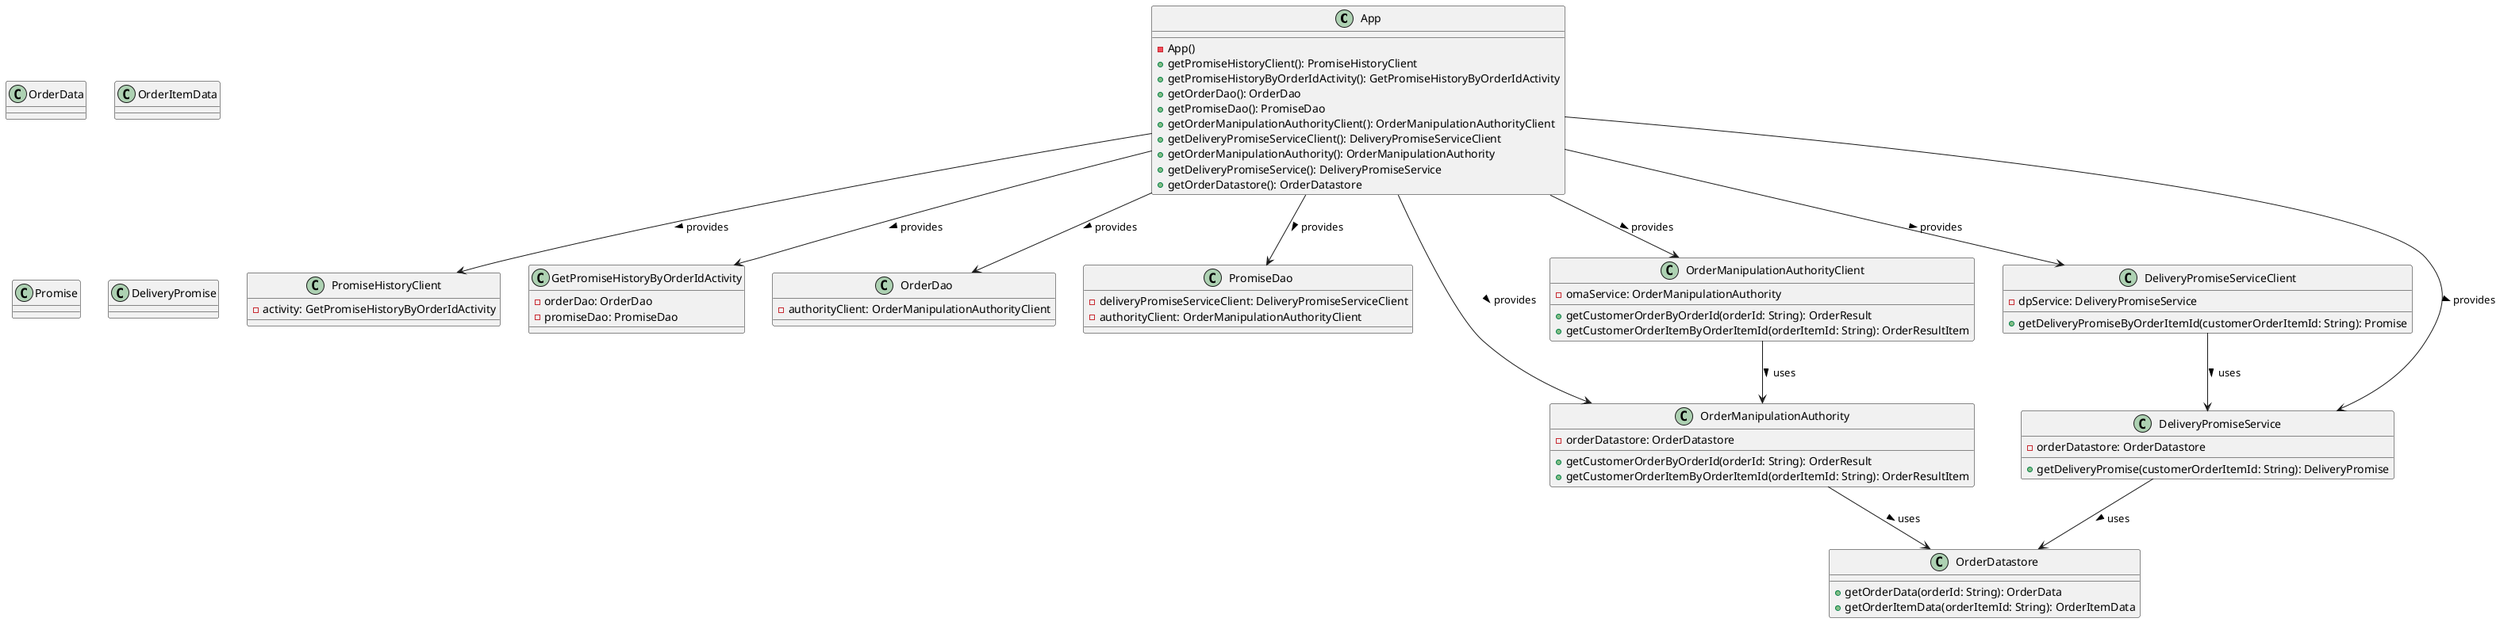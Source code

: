 @startuml

class App {
    -App()
    +getPromiseHistoryClient(): PromiseHistoryClient
    +getPromiseHistoryByOrderIdActivity(): GetPromiseHistoryByOrderIdActivity
    +getOrderDao(): OrderDao
    +getPromiseDao(): PromiseDao
    +getOrderManipulationAuthorityClient(): OrderManipulationAuthorityClient
    +getDeliveryPromiseServiceClient(): DeliveryPromiseServiceClient
    +getOrderManipulationAuthority(): OrderManipulationAuthority
    +getDeliveryPromiseService(): DeliveryPromiseService
    +getOrderDatastore(): OrderDatastore
}

class PromiseHistoryClient {
    -activity: GetPromiseHistoryByOrderIdActivity
}

class GetPromiseHistoryByOrderIdActivity {
    -orderDao: OrderDao
    -promiseDao: PromiseDao
}

class OrderDao {
    -authorityClient: OrderManipulationAuthorityClient
}

class PromiseDao {
    -deliveryPromiseServiceClient: DeliveryPromiseServiceClient
    -authorityClient: OrderManipulationAuthorityClient
}

class OrderManipulationAuthorityClient {
    -omaService: OrderManipulationAuthority
    +getCustomerOrderByOrderId(orderId: String): OrderResult
    +getCustomerOrderItemByOrderItemId(orderItemId: String): OrderResultItem
}

class DeliveryPromiseServiceClient {
    -dpService: DeliveryPromiseService
    +getDeliveryPromiseByOrderItemId(customerOrderItemId: String): Promise
}

class OrderManipulationAuthority {
    -orderDatastore: OrderDatastore
    +getCustomerOrderByOrderId(orderId: String): OrderResult
    +getCustomerOrderItemByOrderItemId(orderItemId: String): OrderResultItem
}

class DeliveryPromiseService {
    -orderDatastore: OrderDatastore
    +getDeliveryPromise(customerOrderItemId: String): DeliveryPromise
}

class OrderDatastore {
    +getOrderData(orderId: String): OrderData
    +getOrderItemData(orderItemId: String): OrderItemData
}

class OrderData {}
class OrderItemData {}
class Promise {}
class DeliveryPromise {}

App --> PromiseHistoryClient: provides >
App --> GetPromiseHistoryByOrderIdActivity: provides >
App --> OrderDao: provides >
App --> PromiseDao: provides >
App --> OrderManipulationAuthorityClient: provides >
App --> DeliveryPromiseServiceClient: provides >
App --> OrderManipulationAuthority: provides >
App --> DeliveryPromiseService: provides >

OrderManipulationAuthorityClient --> OrderManipulationAuthority: uses >
DeliveryPromiseServiceClient --> DeliveryPromiseService: uses >
OrderManipulationAuthority --> OrderDatastore: uses >
DeliveryPromiseService --> OrderDatastore: uses >

@enduml

